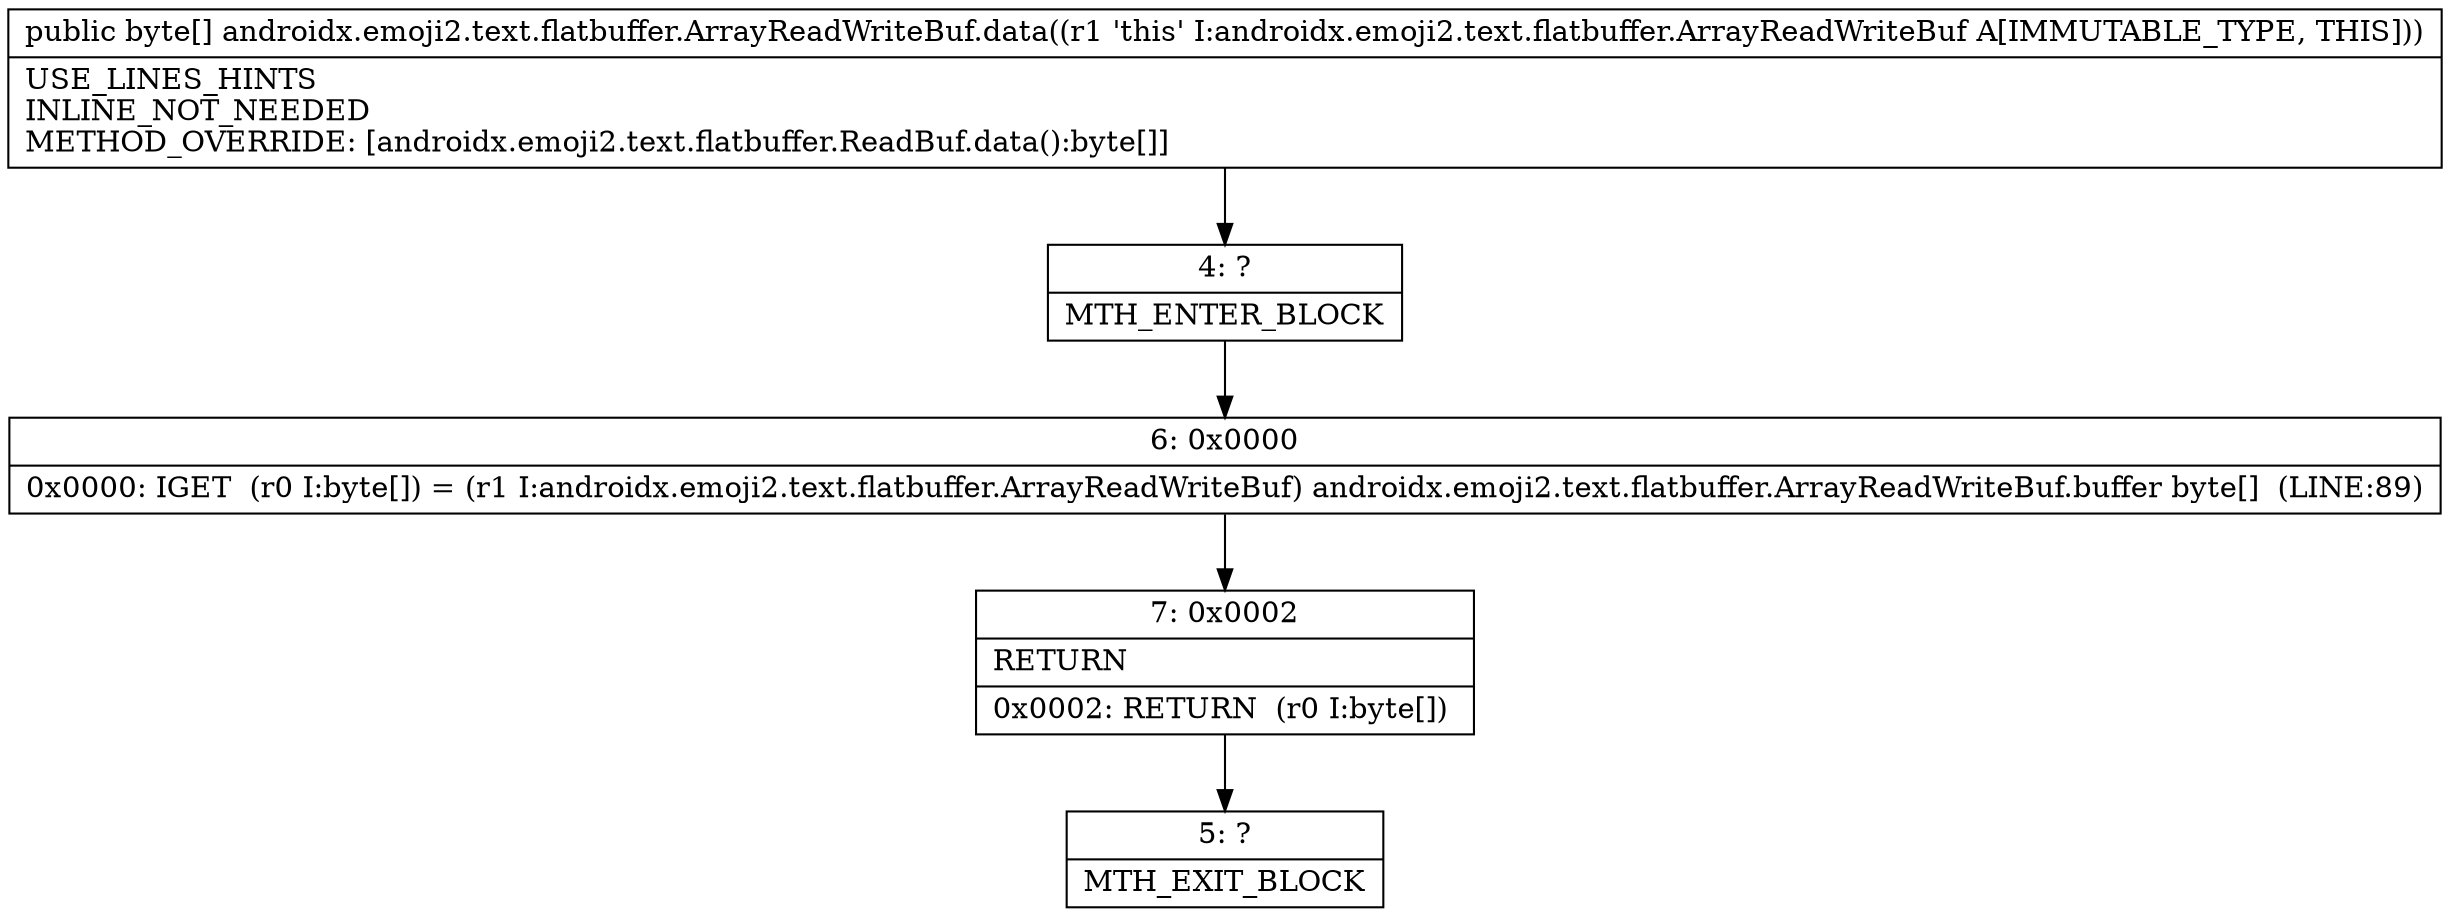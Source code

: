 digraph "CFG forandroidx.emoji2.text.flatbuffer.ArrayReadWriteBuf.data()[B" {
Node_4 [shape=record,label="{4\:\ ?|MTH_ENTER_BLOCK\l}"];
Node_6 [shape=record,label="{6\:\ 0x0000|0x0000: IGET  (r0 I:byte[]) = (r1 I:androidx.emoji2.text.flatbuffer.ArrayReadWriteBuf) androidx.emoji2.text.flatbuffer.ArrayReadWriteBuf.buffer byte[]  (LINE:89)\l}"];
Node_7 [shape=record,label="{7\:\ 0x0002|RETURN\l|0x0002: RETURN  (r0 I:byte[]) \l}"];
Node_5 [shape=record,label="{5\:\ ?|MTH_EXIT_BLOCK\l}"];
MethodNode[shape=record,label="{public byte[] androidx.emoji2.text.flatbuffer.ArrayReadWriteBuf.data((r1 'this' I:androidx.emoji2.text.flatbuffer.ArrayReadWriteBuf A[IMMUTABLE_TYPE, THIS]))  | USE_LINES_HINTS\lINLINE_NOT_NEEDED\lMETHOD_OVERRIDE: [androidx.emoji2.text.flatbuffer.ReadBuf.data():byte[]]\l}"];
MethodNode -> Node_4;Node_4 -> Node_6;
Node_6 -> Node_7;
Node_7 -> Node_5;
}

